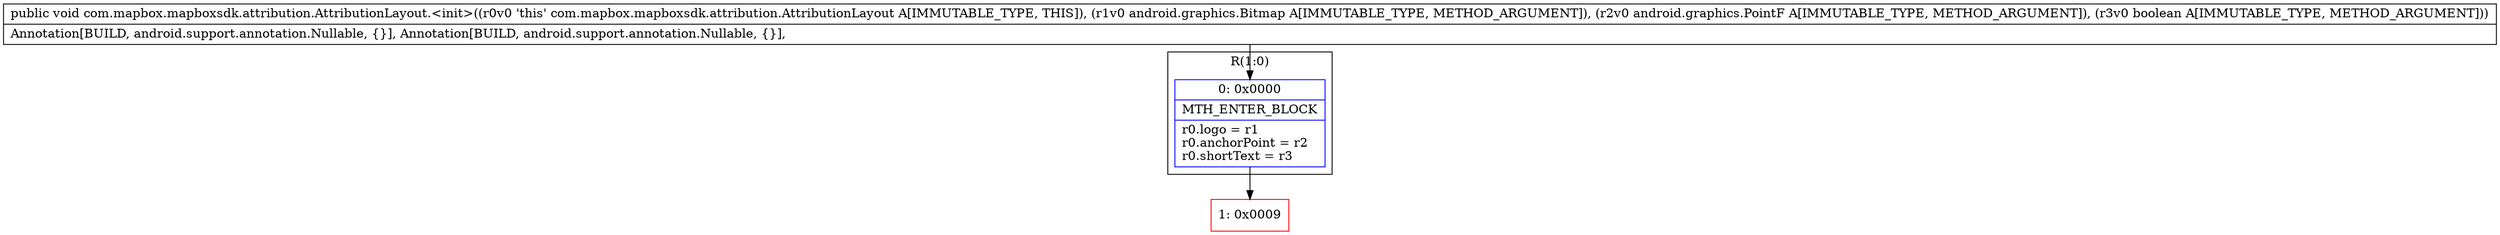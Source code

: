 digraph "CFG forcom.mapbox.mapboxsdk.attribution.AttributionLayout.\<init\>(Landroid\/graphics\/Bitmap;Landroid\/graphics\/PointF;Z)V" {
subgraph cluster_Region_1825231455 {
label = "R(1:0)";
node [shape=record,color=blue];
Node_0 [shape=record,label="{0\:\ 0x0000|MTH_ENTER_BLOCK\l|r0.logo = r1\lr0.anchorPoint = r2\lr0.shortText = r3\l}"];
}
Node_1 [shape=record,color=red,label="{1\:\ 0x0009}"];
MethodNode[shape=record,label="{public void com.mapbox.mapboxsdk.attribution.AttributionLayout.\<init\>((r0v0 'this' com.mapbox.mapboxsdk.attribution.AttributionLayout A[IMMUTABLE_TYPE, THIS]), (r1v0 android.graphics.Bitmap A[IMMUTABLE_TYPE, METHOD_ARGUMENT]), (r2v0 android.graphics.PointF A[IMMUTABLE_TYPE, METHOD_ARGUMENT]), (r3v0 boolean A[IMMUTABLE_TYPE, METHOD_ARGUMENT]))  | Annotation[BUILD, android.support.annotation.Nullable, \{\}], Annotation[BUILD, android.support.annotation.Nullable, \{\}], \l}"];
MethodNode -> Node_0;
Node_0 -> Node_1;
}


